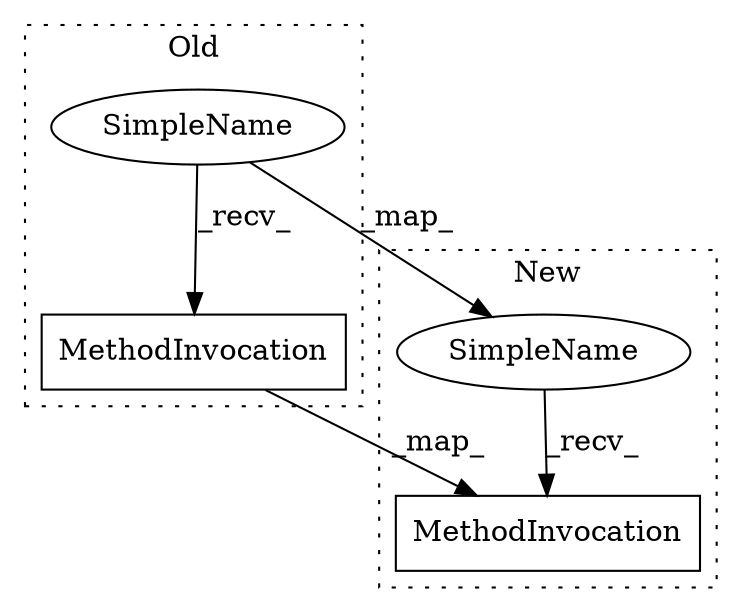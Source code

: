 digraph G {
subgraph cluster0 {
1 [label="MethodInvocation" a="32" s="1989,2034" l="8,1" shape="box"];
4 [label="SimpleName" a="42" s="1945" l="5" shape="ellipse"];
label = "Old";
style="dotted";
}
subgraph cluster1 {
2 [label="MethodInvocation" a="32" s="1989,2036" l="8,1" shape="box"];
3 [label="SimpleName" a="42" s="1945" l="5" shape="ellipse"];
label = "New";
style="dotted";
}
1 -> 2 [label="_map_"];
3 -> 2 [label="_recv_"];
4 -> 3 [label="_map_"];
4 -> 1 [label="_recv_"];
}